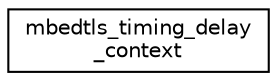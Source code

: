 digraph "Graphical Class Hierarchy"
{
 // LATEX_PDF_SIZE
  edge [fontname="Helvetica",fontsize="10",labelfontname="Helvetica",labelfontsize="10"];
  node [fontname="Helvetica",fontsize="10",shape=record];
  rankdir="LR";
  Node0 [label="mbedtls_timing_delay\l_context",height=0.2,width=0.4,color="black", fillcolor="white", style="filled",URL="$db/d9f/structmbedtls__timing__delay__context.html",tooltip="Context for mbedtls_timing_set/get_delay()"];
}
